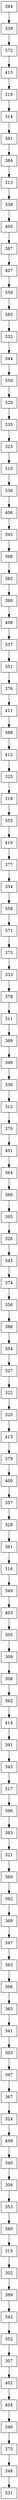 digraph G {
  node [shape=record];
  node0 [label="{394}"];
  node0 -> node1;
  node1 [label="{339}"];
  node1 -> node2;
  node2 [label="{372}"];
  node2 -> node3;
  node3 [label="{415}"];
  node3 -> node4;
  node4 [label="{319}"];
  node4 -> node5;
  node5 [label="{314}"];
  node5 -> node6;
  node6 [label="{381}"];
  node6 -> node7;
  node7 [label="{384}"];
  node7 -> node8;
  node8 [label="{313}"];
  node8 -> node9;
  node9 [label="{338}"];
  node9 -> node10;
  node10 [label="{405}"];
  node10 -> node11;
  node11 [label="{387}"];
  node11 -> node12;
  node12 [label="{407}"];
  node12 -> node13;
  node13 [label="{359}"];
  node13 -> node14;
  node14 [label="{385}"];
  node14 -> node15;
  node15 [label="{332}"];
  node15 -> node16;
  node16 [label="{344}"];
  node16 -> node17;
  node17 [label="{350}"];
  node17 -> node18;
  node18 [label="{329}"];
  node18 -> node19;
  node19 [label="{335}"];
  node19 -> node20;
  node20 [label="{323}"];
  node20 -> node21;
  node21 [label="{310}"];
  node21 -> node22;
  node22 [label="{336}"];
  node22 -> node23;
  node23 [label="{406}"];
  node23 -> node24;
  node24 [label="{393}"];
  node24 -> node25;
  node25 [label="{398}"];
  node25 -> node26;
  node26 [label="{382}"];
  node26 -> node27;
  node27 [label="{390}"];
  node27 -> node28;
  node28 [label="{408}"];
  node28 -> node29;
  node29 [label="{337}"];
  node29 -> node30;
  node30 [label="{351}"];
  node30 -> node31;
  node31 [label="{376}"];
  node31 -> node32;
  node32 [label="{411}"];
  node32 -> node33;
  node33 [label="{388}"];
  node33 -> node34;
  node34 [label="{412}"];
  node34 -> node35;
  node35 [label="{325}"];
  node35 -> node36;
  node36 [label="{318}"];
  node36 -> node37;
  node37 [label="{355}"];
  node37 -> node38;
  node38 [label="{410}"];
  node38 -> node39;
  node39 [label="{377}"];
  node39 -> node40;
  node40 [label="{334}"];
  node40 -> node41;
  node41 [label="{358}"];
  node41 -> node42;
  node42 [label="{371}"];
  node42 -> node43;
  node43 [label="{373}"];
  node43 -> node44;
  node44 [label="{333}"];
  node44 -> node45;
  node45 [label="{378}"];
  node45 -> node46;
  node46 [label="{311}"];
  node46 -> node47;
  node47 [label="{369}"];
  node47 -> node48;
  node48 [label="{399}"];
  node48 -> node49;
  node49 [label="{330}"];
  node49 -> node50;
  node50 [label="{312}"];
  node50 -> node51;
  node51 [label="{370}"];
  node51 -> node52;
  node52 [label="{401}"];
  node52 -> node53;
  node53 [label="{364}"];
  node53 -> node54;
  node54 [label="{366}"];
  node54 -> node55;
  node55 [label="{395}"];
  node55 -> node56;
  node56 [label="{326}"];
  node56 -> node57;
  node57 [label="{345}"];
  node57 -> node58;
  node58 [label="{374}"];
  node58 -> node59;
  node59 [label="{356}"];
  node59 -> node60;
  node60 [label="{386}"];
  node60 -> node61;
  node61 [label="{354}"];
  node61 -> node62;
  node62 [label="{327}"];
  node62 -> node63;
  node63 [label="{322}"];
  node63 -> node64;
  node64 [label="{320}"];
  node64 -> node65;
  node65 [label="{413}"];
  node65 -> node66;
  node66 [label="{379}"];
  node66 -> node67;
  node67 [label="{400}"];
  node67 -> node68;
  node68 [label="{357}"];
  node68 -> node69;
  node69 [label="{328}"];
  node69 -> node70;
  node70 [label="{361}"];
  node70 -> node71;
  node71 [label="{316}"];
  node71 -> node72;
  node72 [label="{349}"];
  node72 -> node73;
  node73 [label="{403}"];
  node73 -> node74;
  node74 [label="{305}"];
  node74 -> node75;
  node75 [label="{309}"];
  node75 -> node76;
  node76 [label="{308}"];
  node76 -> node77;
  node77 [label="{362}"];
  node77 -> node78;
  node78 [label="{414}"];
  node78 -> node79;
  node79 [label="{391}"];
  node79 -> node80;
  node80 [label="{343}"];
  node80 -> node81;
  node81 [label="{317}"];
  node81 -> node82;
  node82 [label="{396}"];
  node82 -> node83;
  node83 [label="{383}"];
  node83 -> node84;
  node84 [label="{321}"];
  node84 -> node85;
  node85 [label="{360}"];
  node85 -> node86;
  node86 [label="{392}"];
  node86 -> node87;
  node87 [label="{368}"];
  node87 -> node88;
  node88 [label="{347}"];
  node88 -> node89;
  node89 [label="{363}"];
  node89 -> node90;
  node90 [label="{306}"];
  node90 -> node91;
  node91 [label="{365}"];
  node91 -> node92;
  node92 [label="{341}"];
  node92 -> node93;
  node93 [label="{303}"];
  node93 -> node94;
  node94 [label="{397}"];
  node94 -> node95;
  node95 [label="{367}"];
  node95 -> node96;
  node96 [label="{324}"];
  node96 -> node97;
  node97 [label="{409}"];
  node97 -> node98;
  node98 [label="{340}"];
  node98 -> node99;
  node99 [label="{304}"];
  node99 -> node100;
  node100 [label="{353}"];
  node100 -> node101;
  node101 [label="{380}"];
  node101 -> node102;
  node102 [label="{315}"];
  node102 -> node103;
  node103 [label="{302}"];
  node103 -> node104;
  node104 [label="{389}"];
  node104 -> node105;
  node105 [label="{342}"];
  node105 -> node106;
  node106 [label="{352}"];
  node106 -> node107;
  node107 [label="{307}"];
  node107 -> node108;
  node108 [label="{402}"];
  node108 -> node109;
  node109 [label="{404}"];
  node109 -> node110;
  node110 [label="{346}"];
  node110 -> node111;
  node111 [label="{375}"];
  node111 -> node112;
  node112 [label="{348}"];
  node112 -> node113;
  node113 [label="{331}"];
}
